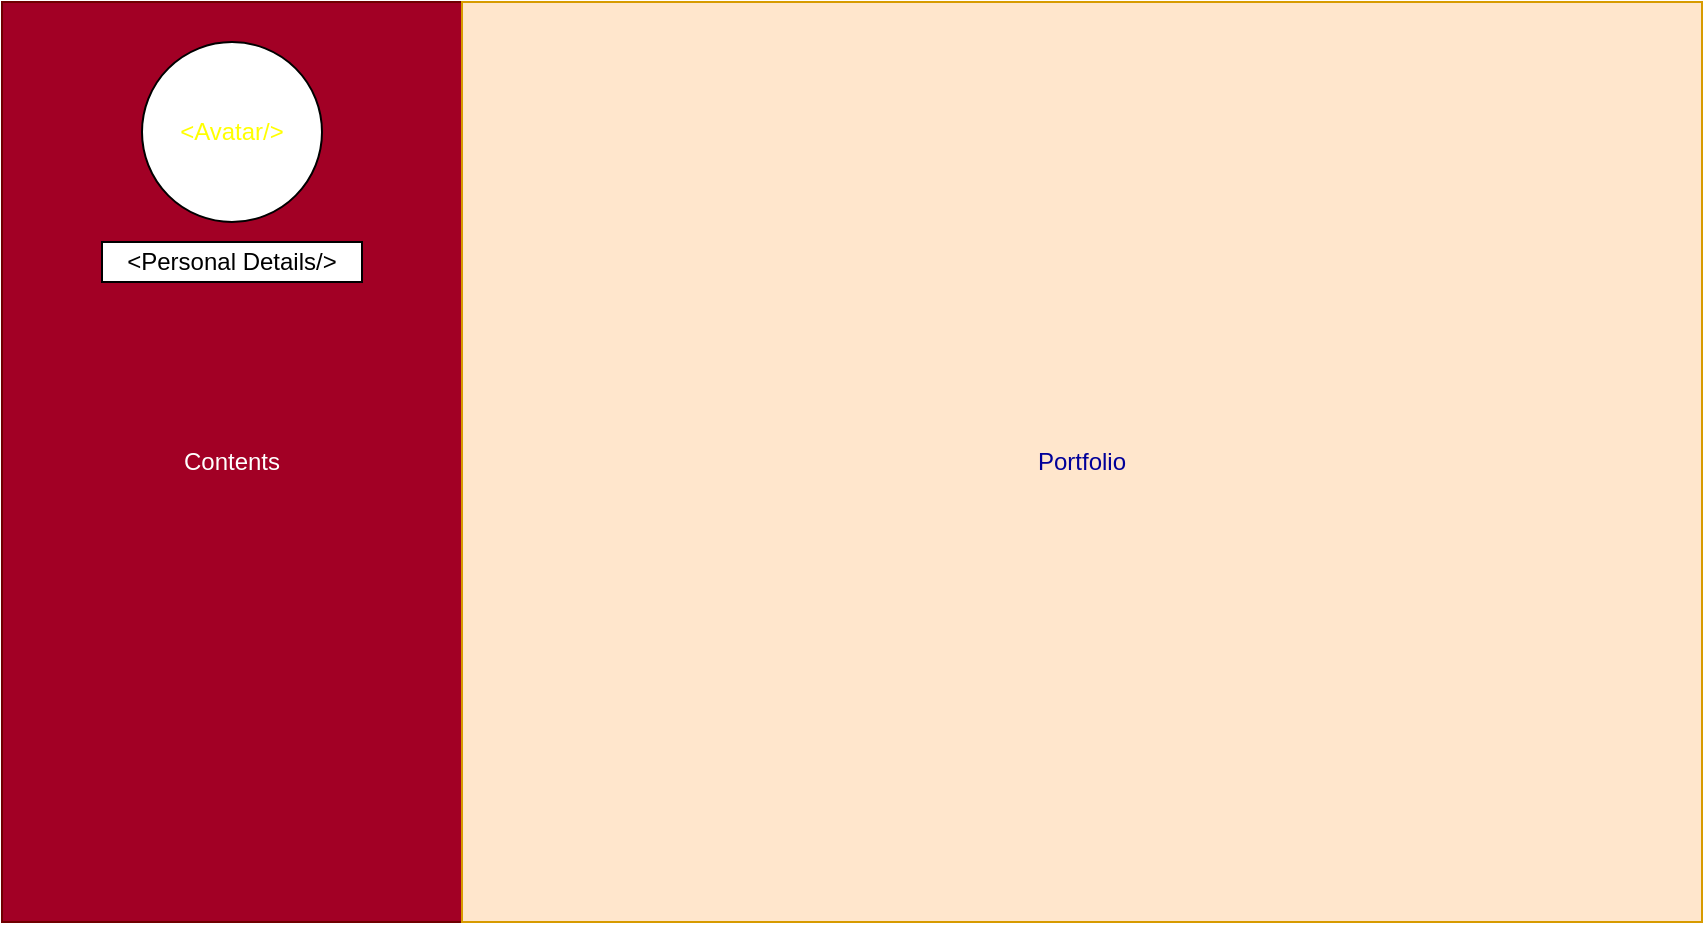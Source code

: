 <mxfile>
    <diagram id="ZhiVyIDG9S-Q3nCGxz3y" name="Page-1">
        <mxGraphModel dx="1261" dy="514" grid="1" gridSize="10" guides="1" tooltips="1" connect="1" arrows="1" fold="1" page="1" pageScale="1" pageWidth="850" pageHeight="1100" math="0" shadow="0">
            <root>
                <mxCell id="0"/>
                <mxCell id="1" parent="0"/>
                <mxCell id="2" value="" style="rounded=0;whiteSpace=wrap;html=1;fillColor=#f5f5f5;strokeColor=#666666;fontColor=#333333;" parent="1" vertex="1">
                    <mxGeometry width="850" height="460" as="geometry"/>
                </mxCell>
                <mxCell id="7" value="Contents" style="rounded=0;whiteSpace=wrap;html=1;fillColor=#a20025;strokeColor=#6F0000;fontColor=#ffffff;" vertex="1" parent="1">
                    <mxGeometry width="230" height="460" as="geometry"/>
                </mxCell>
                <mxCell id="8" value="&lt;font color=&quot;#000099&quot;&gt;Portfolio&lt;/font&gt;" style="rounded=0;whiteSpace=wrap;html=1;fillColor=#ffe6cc;strokeColor=#d79b00;" vertex="1" parent="1">
                    <mxGeometry x="230" width="620" height="460" as="geometry"/>
                </mxCell>
                <mxCell id="9" value="&lt;font color=&quot;#ffff00&quot;&gt;&amp;lt;Avatar/&amp;gt;&lt;/font&gt;" style="ellipse;whiteSpace=wrap;html=1;aspect=fixed;" vertex="1" parent="1">
                    <mxGeometry x="70" y="20" width="90" height="90" as="geometry"/>
                </mxCell>
                <mxCell id="10" value="&amp;lt;Personal Details/&amp;gt;" style="rounded=0;whiteSpace=wrap;html=1;" vertex="1" parent="1">
                    <mxGeometry x="50" y="120" width="130" height="20" as="geometry"/>
                </mxCell>
            </root>
        </mxGraphModel>
    </diagram>
</mxfile>